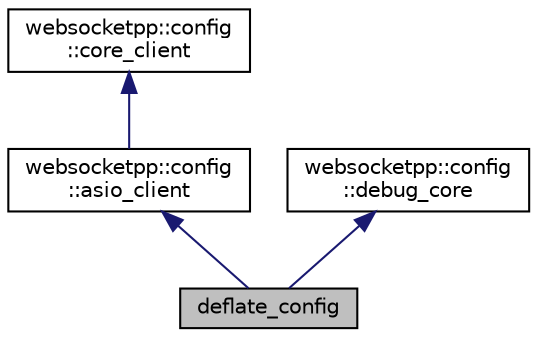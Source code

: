 digraph "deflate_config"
{
  edge [fontname="Helvetica",fontsize="10",labelfontname="Helvetica",labelfontsize="10"];
  node [fontname="Helvetica",fontsize="10",shape=record];
  Node4 [label="deflate_config",height=0.2,width=0.4,color="black", fillcolor="grey75", style="filled", fontcolor="black"];
  Node5 -> Node4 [dir="back",color="midnightblue",fontsize="10",style="solid"];
  Node5 [label="websocketpp::config\l::asio_client",height=0.2,width=0.4,color="black", fillcolor="white", style="filled",URL="$structwebsocketpp_1_1config_1_1asio__client.html",tooltip="Client config with asio transport and TLS disabled. "];
  Node6 -> Node5 [dir="back",color="midnightblue",fontsize="10",style="solid"];
  Node6 [label="websocketpp::config\l::core_client",height=0.2,width=0.4,color="black", fillcolor="white", style="filled",URL="$structwebsocketpp_1_1config_1_1core__client.html",tooltip="Client config with iostream transport. "];
  Node7 -> Node4 [dir="back",color="midnightblue",fontsize="10",style="solid"];
  Node7 [label="websocketpp::config\l::debug_core",height=0.2,width=0.4,color="black", fillcolor="white", style="filled",URL="$structwebsocketpp_1_1config_1_1debug__core.html",tooltip="Client/Server debug config with iostream transport. "];
}
